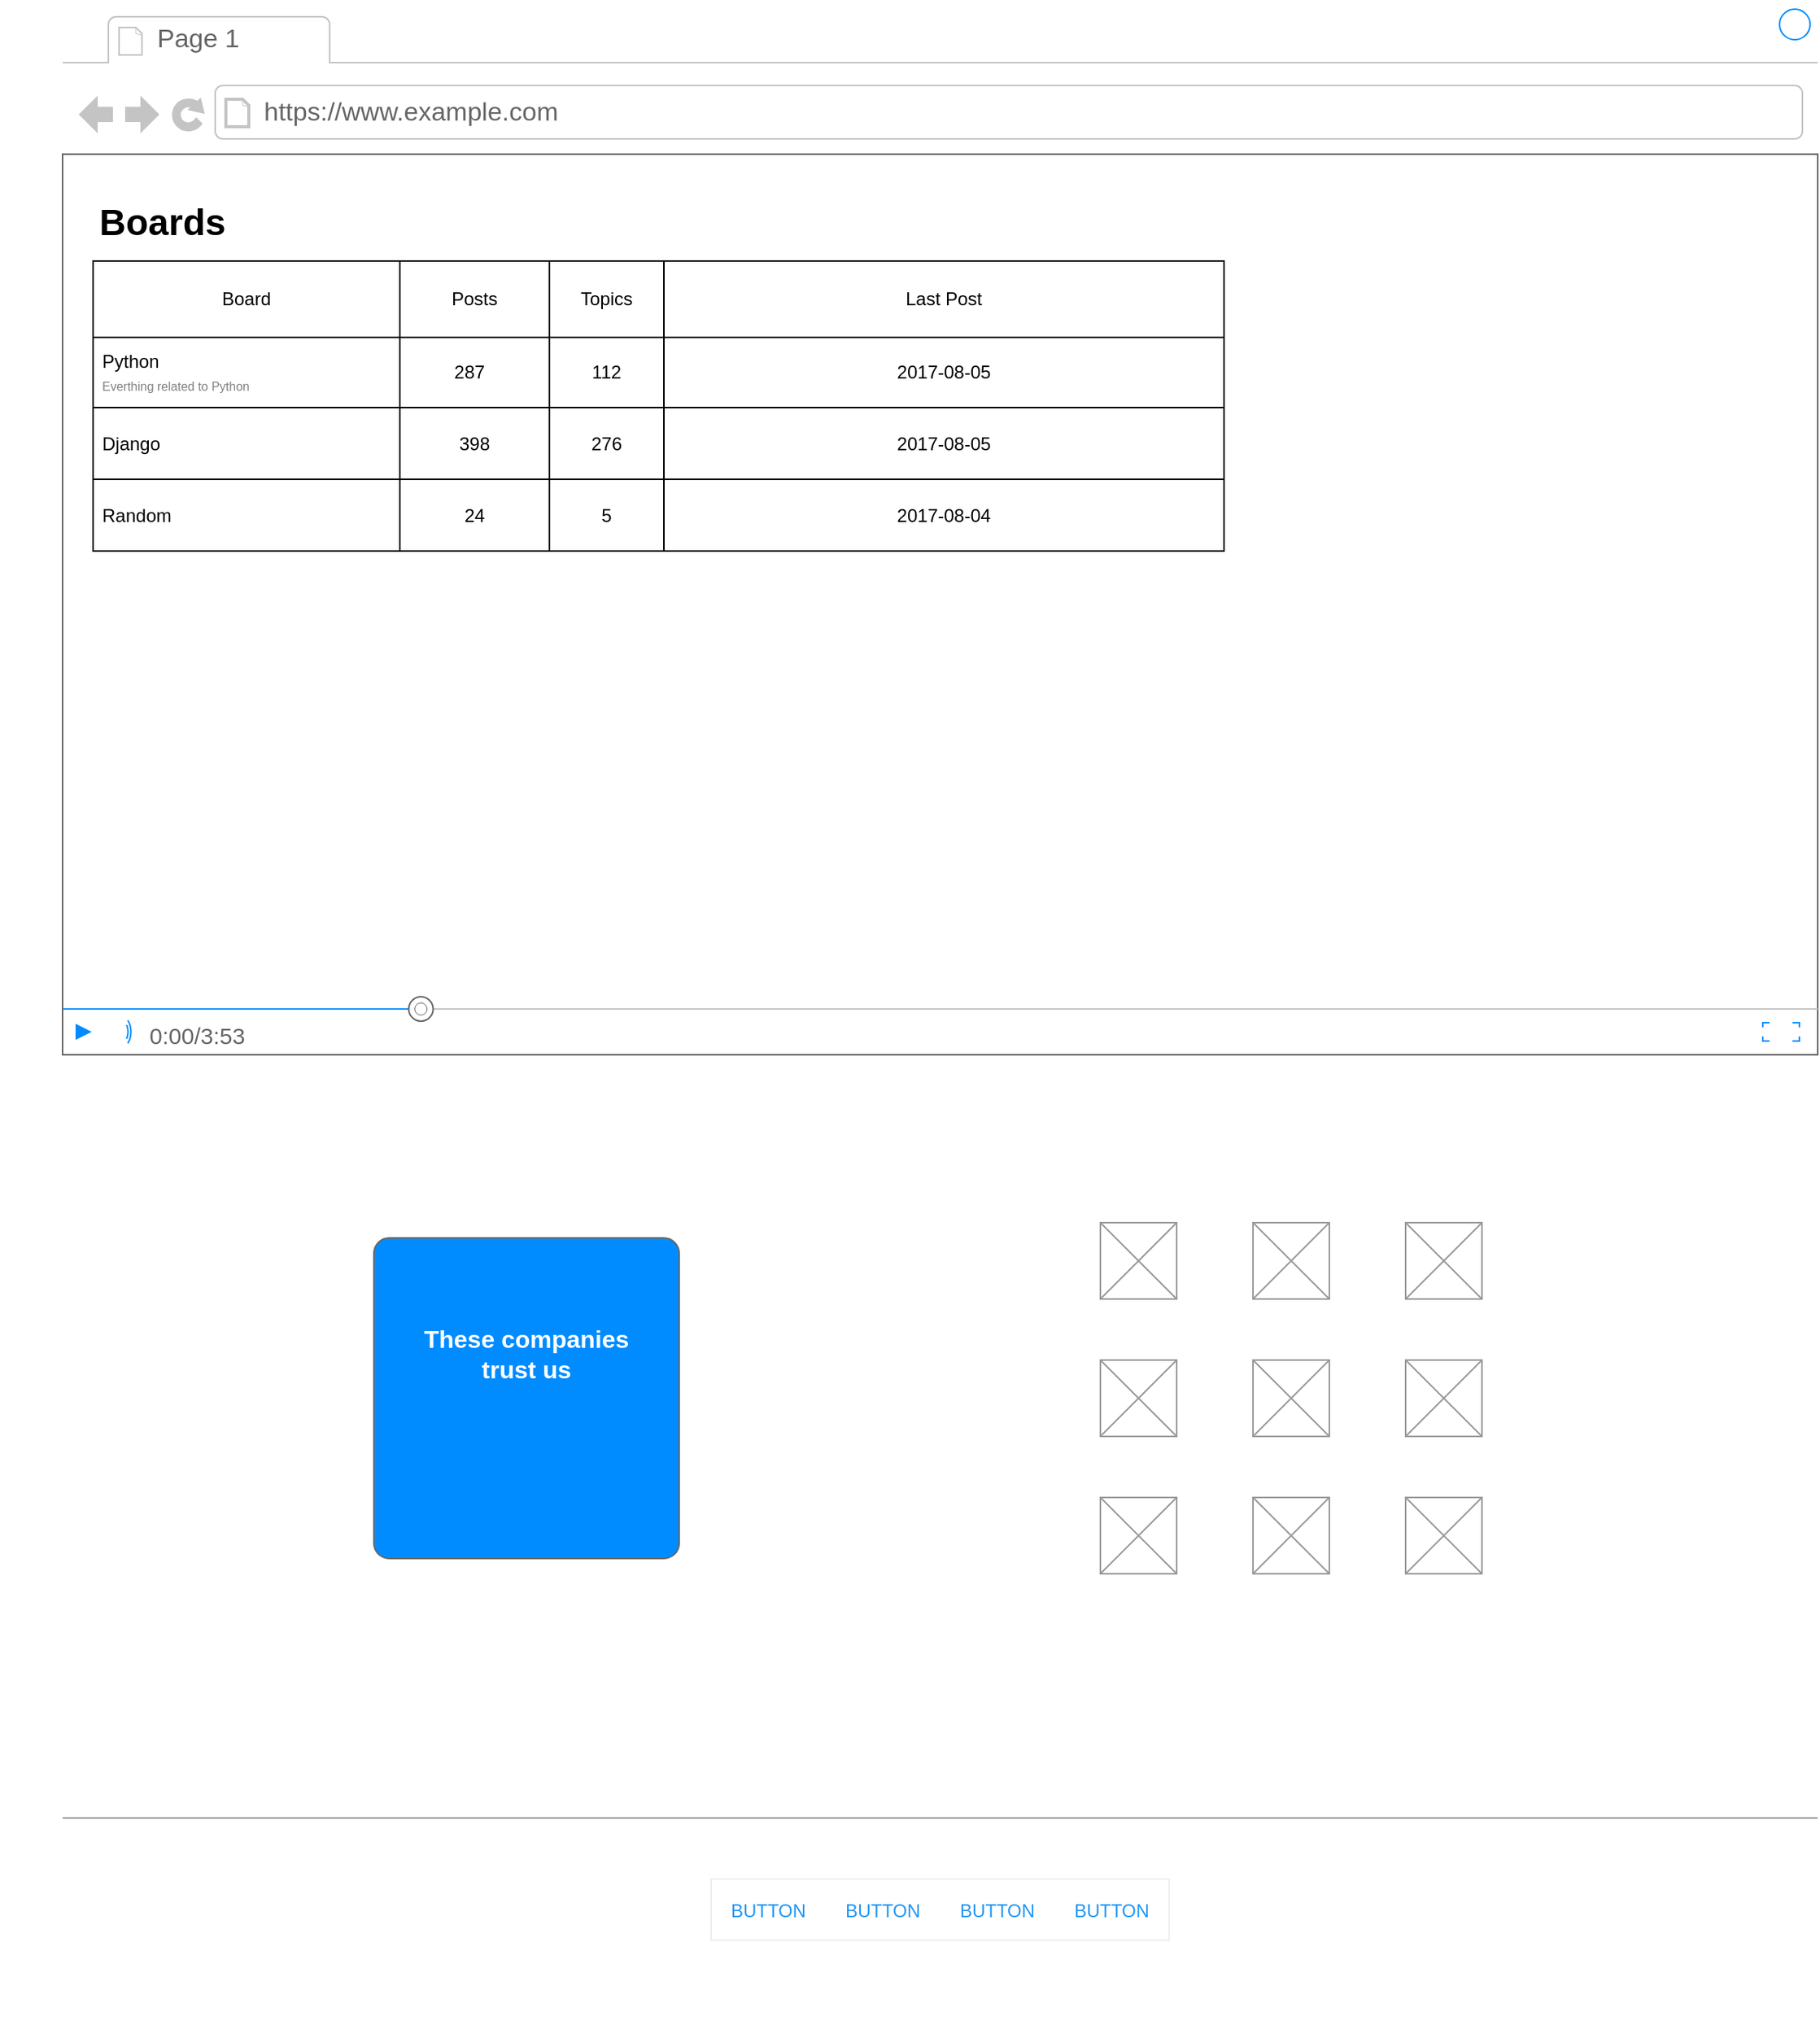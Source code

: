 <mxfile version="22.1.17" type="github">
  <diagram id="piDafpqhtRUU5qUU-vj8" name="Page-1">
    <mxGraphModel dx="1945" dy="913" grid="1" gridSize="10" guides="1" tooltips="1" connect="1" arrows="1" fold="1" page="1" pageScale="1" pageWidth="827" pageHeight="1169" math="0" shadow="0">
      <root>
        <mxCell id="0" />
        <mxCell id="1" parent="0" />
        <mxCell id="8962rQQDY3VNNf6We3Pp-1" value="" style="strokeWidth=1;shadow=0;dashed=0;align=center;html=1;shape=mxgraph.mockup.containers.browserWindow;rSize=0;strokeColor2=#008cff;strokeColor3=#c4c4c4;mainText=,;recursiveResize=0;strokeColor=#FFFFFF;fontColor=#FFFFFF;" parent="1" vertex="1">
          <mxGeometry x="30" y="20" width="1150" height="1330" as="geometry" />
        </mxCell>
        <mxCell id="8962rQQDY3VNNf6We3Pp-2" value="Page 1" style="strokeWidth=1;shadow=0;dashed=0;align=center;html=1;shape=mxgraph.mockup.containers.anchor;fontSize=17;fontColor=#666666;align=left;" parent="8962rQQDY3VNNf6We3Pp-1" vertex="1">
          <mxGeometry x="60" y="12" width="110" height="26" as="geometry" />
        </mxCell>
        <mxCell id="8962rQQDY3VNNf6We3Pp-3" value="https://www.example.com" style="strokeWidth=1;shadow=0;dashed=0;align=center;html=1;shape=mxgraph.mockup.containers.anchor;rSize=0;fontSize=17;fontColor=#666666;align=left;" parent="8962rQQDY3VNNf6We3Pp-1" vertex="1">
          <mxGeometry x="130" y="60" width="250" height="26" as="geometry" />
        </mxCell>
        <mxCell id="8962rQQDY3VNNf6We3Pp-4" value="" style="verticalLabelPosition=bottom;shadow=0;dashed=0;align=center;html=1;verticalAlign=top;strokeWidth=1;shape=mxgraph.mockup.containers.videoPlayer;strokeColor=#666666;strokeColor2=#008cff;strokeColor3=#c4c4c4;textColor=#666666;fillColor2=#008cff;barHeight=30;barPos=20;" parent="8962rQQDY3VNNf6We3Pp-1" vertex="1">
          <mxGeometry y="100" width="1150" height="590" as="geometry" />
        </mxCell>
        <mxCell id="8962rQQDY3VNNf6We3Pp-18" value="" style="verticalLabelPosition=bottom;shadow=0;dashed=0;align=center;html=1;verticalAlign=top;strokeWidth=1;shape=mxgraph.mockup.graphics.simpleIcon;strokeColor=#999999;fontSize=13;fontColor=#0066CC;" parent="8962rQQDY3VNNf6We3Pp-1" vertex="1">
          <mxGeometry x="680" y="800" width="50" height="50" as="geometry" />
        </mxCell>
        <mxCell id="8962rQQDY3VNNf6We3Pp-19" value="" style="verticalLabelPosition=bottom;shadow=0;dashed=0;align=center;html=1;verticalAlign=top;strokeWidth=1;shape=mxgraph.mockup.graphics.simpleIcon;strokeColor=#999999;fontSize=13;fontColor=#0066CC;" parent="8962rQQDY3VNNf6We3Pp-1" vertex="1">
          <mxGeometry x="780" y="800" width="50" height="50" as="geometry" />
        </mxCell>
        <mxCell id="8962rQQDY3VNNf6We3Pp-20" value="" style="verticalLabelPosition=bottom;shadow=0;dashed=0;align=center;html=1;verticalAlign=top;strokeWidth=1;shape=mxgraph.mockup.graphics.simpleIcon;strokeColor=#999999;fontSize=13;fontColor=#0066CC;" parent="8962rQQDY3VNNf6We3Pp-1" vertex="1">
          <mxGeometry x="880" y="800" width="50" height="50" as="geometry" />
        </mxCell>
        <mxCell id="8962rQQDY3VNNf6We3Pp-21" value="" style="verticalLabelPosition=bottom;shadow=0;dashed=0;align=center;html=1;verticalAlign=top;strokeWidth=1;shape=mxgraph.mockup.graphics.simpleIcon;strokeColor=#999999;fontSize=13;fontColor=#0066CC;" parent="8962rQQDY3VNNf6We3Pp-1" vertex="1">
          <mxGeometry x="680" y="890" width="50" height="50" as="geometry" />
        </mxCell>
        <mxCell id="8962rQQDY3VNNf6We3Pp-22" value="" style="verticalLabelPosition=bottom;shadow=0;dashed=0;align=center;html=1;verticalAlign=top;strokeWidth=1;shape=mxgraph.mockup.graphics.simpleIcon;strokeColor=#999999;fontSize=13;fontColor=#0066CC;" parent="8962rQQDY3VNNf6We3Pp-1" vertex="1">
          <mxGeometry x="780" y="890" width="50" height="50" as="geometry" />
        </mxCell>
        <mxCell id="8962rQQDY3VNNf6We3Pp-23" value="" style="verticalLabelPosition=bottom;shadow=0;dashed=0;align=center;html=1;verticalAlign=top;strokeWidth=1;shape=mxgraph.mockup.graphics.simpleIcon;strokeColor=#999999;fontSize=13;fontColor=#0066CC;" parent="8962rQQDY3VNNf6We3Pp-1" vertex="1">
          <mxGeometry x="880" y="890" width="50" height="50" as="geometry" />
        </mxCell>
        <mxCell id="8962rQQDY3VNNf6We3Pp-24" value="" style="verticalLabelPosition=bottom;shadow=0;dashed=0;align=center;html=1;verticalAlign=top;strokeWidth=1;shape=mxgraph.mockup.graphics.simpleIcon;strokeColor=#999999;fontSize=13;fontColor=#0066CC;" parent="8962rQQDY3VNNf6We3Pp-1" vertex="1">
          <mxGeometry x="680" y="980" width="50" height="50" as="geometry" />
        </mxCell>
        <mxCell id="8962rQQDY3VNNf6We3Pp-25" value="" style="verticalLabelPosition=bottom;shadow=0;dashed=0;align=center;html=1;verticalAlign=top;strokeWidth=1;shape=mxgraph.mockup.graphics.simpleIcon;strokeColor=#999999;fontSize=13;fontColor=#0066CC;" parent="8962rQQDY3VNNf6We3Pp-1" vertex="1">
          <mxGeometry x="780" y="980" width="50" height="50" as="geometry" />
        </mxCell>
        <mxCell id="8962rQQDY3VNNf6We3Pp-26" value="" style="verticalLabelPosition=bottom;shadow=0;dashed=0;align=center;html=1;verticalAlign=top;strokeWidth=1;shape=mxgraph.mockup.graphics.simpleIcon;strokeColor=#999999;fontSize=13;fontColor=#0066CC;" parent="8962rQQDY3VNNf6We3Pp-1" vertex="1">
          <mxGeometry x="880" y="980" width="50" height="50" as="geometry" />
        </mxCell>
        <mxCell id="8962rQQDY3VNNf6We3Pp-27" value="" style="strokeWidth=1;shadow=0;dashed=0;align=center;html=1;shape=mxgraph.mockup.buttons.multiButton;fillColor=#008cff;strokeColor=#666666;mainText=;subText=;fontSize=13;fontColor=#0066CC;" parent="8962rQQDY3VNNf6We3Pp-1" vertex="1">
          <mxGeometry x="204" y="810" width="200" height="210" as="geometry" />
        </mxCell>
        <mxCell id="8962rQQDY3VNNf6We3Pp-28" value="These companies&lt;br&gt;trust us" style="strokeWidth=1;shadow=0;dashed=0;align=center;html=1;shape=mxgraph.mockup.anchor;fontSize=16;fontColor=#ffffff;fontStyle=1;whiteSpace=wrap;" parent="8962rQQDY3VNNf6We3Pp-27" vertex="1">
          <mxGeometry y="33.6" width="200" height="84" as="geometry" />
        </mxCell>
        <mxCell id="8962rQQDY3VNNf6We3Pp-29" value="" style="strokeWidth=1;shadow=0;dashed=0;align=center;html=1;shape=mxgraph.mockup.anchor;fontSize=12;fontColor=#ffffff;fontStyle=1;whiteSpace=wrap;" parent="8962rQQDY3VNNf6We3Pp-27" vertex="1">
          <mxGeometry y="126" width="200" height="42" as="geometry" />
        </mxCell>
        <mxCell id="8962rQQDY3VNNf6We3Pp-35" value="" style="verticalLabelPosition=bottom;shadow=0;dashed=0;align=center;html=1;verticalAlign=top;strokeWidth=1;shape=mxgraph.mockup.markup.line;strokeColor=#999999;fillColor=#008CFF;fontSize=13;fontColor=#0066CC;" parent="8962rQQDY3VNNf6We3Pp-1" vertex="1">
          <mxGeometry y="1180" width="1150" height="20" as="geometry" />
        </mxCell>
        <mxCell id="8962rQQDY3VNNf6We3Pp-30" value="" style="shape=rect;fillColor=#ffffff;strokeColor=#eeeeee;shadow=0;fontSize=13;fontColor=#0066CC;" parent="8962rQQDY3VNNf6We3Pp-1" vertex="1">
          <mxGeometry x="425" y="1230" width="300" height="40" as="geometry" />
        </mxCell>
        <mxCell id="8962rQQDY3VNNf6We3Pp-31" value="BUTTON" style="shape=rect;strokeColor=none;fillColor=none;fontSize=12;fontColor=#2196F3;dashed=0;" parent="8962rQQDY3VNNf6We3Pp-30" vertex="1">
          <mxGeometry width="75" height="40" as="geometry" />
        </mxCell>
        <mxCell id="8962rQQDY3VNNf6We3Pp-32" value="BUTTON" style="shape=rect;strokeColor=none;fillColor=none;fontSize=12;fontColor=#2196F3;dashed=0;" parent="8962rQQDY3VNNf6We3Pp-30" vertex="1">
          <mxGeometry x="75" width="75" height="40" as="geometry" />
        </mxCell>
        <mxCell id="8962rQQDY3VNNf6We3Pp-33" value="BUTTON" style="shape=rect;strokeColor=none;fillColor=none;fontSize=12;fontColor=#2196F3;dashed=0;" parent="8962rQQDY3VNNf6We3Pp-30" vertex="1">
          <mxGeometry x="150" width="75" height="40" as="geometry" />
        </mxCell>
        <mxCell id="8962rQQDY3VNNf6We3Pp-34" value="BUTTON" style="shape=rect;strokeColor=none;fillColor=none;fontSize=12;fontColor=#2196F3;dashed=0;" parent="8962rQQDY3VNNf6We3Pp-30" vertex="1">
          <mxGeometry x="225" width="75" height="40" as="geometry" />
        </mxCell>
        <mxCell id="8962rQQDY3VNNf6We3Pp-36" value="" style="shape=image;html=1;verticalAlign=top;verticalLabelPosition=bottom;labelBackgroundColor=#ffffff;imageAspect=0;aspect=fixed;image=https://cdn3.iconfinder.com/data/icons/peelicons-vol-1/50/LinkedIn-128.png;fillColor=#008CFF;fontSize=13;fontColor=#0066CC;" parent="8962rQQDY3VNNf6We3Pp-1" vertex="1">
          <mxGeometry x="870" y="1235" width="30" height="30" as="geometry" />
        </mxCell>
        <mxCell id="8962rQQDY3VNNf6We3Pp-37" value="" style="shape=image;html=1;verticalAlign=top;verticalLabelPosition=bottom;labelBackgroundColor=#ffffff;imageAspect=0;aspect=fixed;image=https://cdn3.iconfinder.com/data/icons/peelicons-vol-1/50/Facebook-128.png;fillColor=#008CFF;fontSize=13;fontColor=#0066CC;" parent="8962rQQDY3VNNf6We3Pp-1" vertex="1">
          <mxGeometry x="920" y="1235" width="30" height="30" as="geometry" />
        </mxCell>
        <mxCell id="8962rQQDY3VNNf6We3Pp-38" value="" style="shape=image;html=1;verticalAlign=top;verticalLabelPosition=bottom;labelBackgroundColor=#ffffff;imageAspect=0;aspect=fixed;image=https://cdn3.iconfinder.com/data/icons/peelicons-vol-1/50/Twitter-128.png;fillColor=#008CFF;fontSize=13;fontColor=#0066CC;" parent="8962rQQDY3VNNf6We3Pp-1" vertex="1">
          <mxGeometry x="970" y="1235" width="30" height="30" as="geometry" />
        </mxCell>
        <mxCell id="S-aHRPFoCMXhp_Hrwsch-1" value="Boards" style="text;strokeColor=none;fillColor=none;html=1;fontSize=24;fontStyle=1;verticalAlign=middle;align=center;" vertex="1" parent="8962rQQDY3VNNf6We3Pp-1">
          <mxGeometry x="-41" y="140" width="211" height="10" as="geometry" />
        </mxCell>
        <mxCell id="S-aHRPFoCMXhp_Hrwsch-2" value="" style="childLayout=tableLayout;recursiveResize=0;shadow=0;fillColor=default;align=right;strokeColor=default;" vertex="1" parent="8962rQQDY3VNNf6We3Pp-1">
          <mxGeometry x="20" y="170" width="741" height="190" as="geometry" />
        </mxCell>
        <mxCell id="S-aHRPFoCMXhp_Hrwsch-3" value="" style="shape=tableRow;horizontal=0;startSize=0;swimlaneHead=0;swimlaneBody=0;top=0;left=0;bottom=0;right=0;dropTarget=0;collapsible=0;recursiveResize=0;expand=0;fontStyle=0;fillColor=none;strokeColor=inherit;" vertex="1" parent="S-aHRPFoCMXhp_Hrwsch-2">
          <mxGeometry width="741" height="50" as="geometry" />
        </mxCell>
        <mxCell id="S-aHRPFoCMXhp_Hrwsch-4" value="Board" style="connectable=0;recursiveResize=0;strokeColor=inherit;fillColor=none;align=center;whiteSpace=wrap;html=1;" vertex="1" parent="S-aHRPFoCMXhp_Hrwsch-3">
          <mxGeometry width="201" height="50" as="geometry">
            <mxRectangle width="201" height="50" as="alternateBounds" />
          </mxGeometry>
        </mxCell>
        <mxCell id="S-aHRPFoCMXhp_Hrwsch-5" value="Posts" style="connectable=0;recursiveResize=0;strokeColor=inherit;fillColor=none;align=center;whiteSpace=wrap;html=1;" vertex="1" parent="S-aHRPFoCMXhp_Hrwsch-3">
          <mxGeometry x="201" width="98" height="50" as="geometry">
            <mxRectangle width="98" height="50" as="alternateBounds" />
          </mxGeometry>
        </mxCell>
        <mxCell id="S-aHRPFoCMXhp_Hrwsch-6" value="Topics" style="connectable=0;recursiveResize=0;strokeColor=inherit;fillColor=none;align=center;whiteSpace=wrap;html=1;" vertex="1" parent="S-aHRPFoCMXhp_Hrwsch-3">
          <mxGeometry x="299" width="75" height="50" as="geometry">
            <mxRectangle width="75" height="50" as="alternateBounds" />
          </mxGeometry>
        </mxCell>
        <mxCell id="S-aHRPFoCMXhp_Hrwsch-15" value="Last Post" style="connectable=0;recursiveResize=0;strokeColor=inherit;fillColor=none;align=center;whiteSpace=wrap;html=1;" vertex="1" parent="S-aHRPFoCMXhp_Hrwsch-3">
          <mxGeometry x="374" width="367" height="50" as="geometry">
            <mxRectangle width="367" height="50" as="alternateBounds" />
          </mxGeometry>
        </mxCell>
        <mxCell id="S-aHRPFoCMXhp_Hrwsch-7" style="shape=tableRow;horizontal=0;startSize=0;swimlaneHead=0;swimlaneBody=0;top=0;left=0;bottom=0;right=0;dropTarget=0;collapsible=0;recursiveResize=0;expand=0;fontStyle=0;fillColor=none;strokeColor=inherit;" vertex="1" parent="S-aHRPFoCMXhp_Hrwsch-2">
          <mxGeometry y="50" width="741" height="46" as="geometry" />
        </mxCell>
        <mxCell id="S-aHRPFoCMXhp_Hrwsch-8" value="Python&lt;br&gt;&lt;font color=&quot;#808080&quot; style=&quot;font-size: 8px;&quot;&gt;Everthing related to Python&lt;/font&gt;" style="connectable=0;recursiveResize=0;strokeColor=inherit;fillColor=none;align=left;whiteSpace=wrap;html=1;spacingLeft=4;" vertex="1" parent="S-aHRPFoCMXhp_Hrwsch-7">
          <mxGeometry width="201" height="46" as="geometry">
            <mxRectangle width="201" height="46" as="alternateBounds" />
          </mxGeometry>
        </mxCell>
        <mxCell id="S-aHRPFoCMXhp_Hrwsch-9" value="287&lt;span style=&quot;white-space: pre;&quot;&gt;&#x9;&lt;/span&gt;" style="connectable=0;recursiveResize=0;strokeColor=inherit;fillColor=none;align=center;whiteSpace=wrap;html=1;" vertex="1" parent="S-aHRPFoCMXhp_Hrwsch-7">
          <mxGeometry x="201" width="98" height="46" as="geometry">
            <mxRectangle width="98" height="46" as="alternateBounds" />
          </mxGeometry>
        </mxCell>
        <mxCell id="S-aHRPFoCMXhp_Hrwsch-10" value="112" style="connectable=0;recursiveResize=0;strokeColor=inherit;fillColor=none;align=center;whiteSpace=wrap;html=1;" vertex="1" parent="S-aHRPFoCMXhp_Hrwsch-7">
          <mxGeometry x="299" width="75" height="46" as="geometry">
            <mxRectangle width="75" height="46" as="alternateBounds" />
          </mxGeometry>
        </mxCell>
        <mxCell id="S-aHRPFoCMXhp_Hrwsch-16" value="2017-08-05" style="connectable=0;recursiveResize=0;strokeColor=inherit;fillColor=none;align=center;whiteSpace=wrap;html=1;" vertex="1" parent="S-aHRPFoCMXhp_Hrwsch-7">
          <mxGeometry x="374" width="367" height="46" as="geometry">
            <mxRectangle width="367" height="46" as="alternateBounds" />
          </mxGeometry>
        </mxCell>
        <mxCell id="S-aHRPFoCMXhp_Hrwsch-11" style="shape=tableRow;horizontal=0;startSize=0;swimlaneHead=0;swimlaneBody=0;top=0;left=0;bottom=0;right=0;dropTarget=0;collapsible=0;recursiveResize=0;expand=0;fontStyle=0;fillColor=none;strokeColor=inherit;" vertex="1" parent="S-aHRPFoCMXhp_Hrwsch-2">
          <mxGeometry y="96" width="741" height="47" as="geometry" />
        </mxCell>
        <mxCell id="S-aHRPFoCMXhp_Hrwsch-12" value="Django" style="connectable=0;recursiveResize=0;strokeColor=inherit;fillColor=none;align=left;whiteSpace=wrap;html=1;spacingLeft=4;" vertex="1" parent="S-aHRPFoCMXhp_Hrwsch-11">
          <mxGeometry width="201" height="47" as="geometry">
            <mxRectangle width="201" height="47" as="alternateBounds" />
          </mxGeometry>
        </mxCell>
        <mxCell id="S-aHRPFoCMXhp_Hrwsch-13" value="398&lt;br&gt;" style="connectable=0;recursiveResize=0;strokeColor=inherit;fillColor=none;align=center;whiteSpace=wrap;html=1;" vertex="1" parent="S-aHRPFoCMXhp_Hrwsch-11">
          <mxGeometry x="201" width="98" height="47" as="geometry">
            <mxRectangle width="98" height="47" as="alternateBounds" />
          </mxGeometry>
        </mxCell>
        <mxCell id="S-aHRPFoCMXhp_Hrwsch-14" value="276" style="connectable=0;recursiveResize=0;strokeColor=inherit;fillColor=none;align=center;whiteSpace=wrap;html=1;" vertex="1" parent="S-aHRPFoCMXhp_Hrwsch-11">
          <mxGeometry x="299" width="75" height="47" as="geometry">
            <mxRectangle width="75" height="47" as="alternateBounds" />
          </mxGeometry>
        </mxCell>
        <mxCell id="S-aHRPFoCMXhp_Hrwsch-17" value="2017-08-05" style="connectable=0;recursiveResize=0;strokeColor=inherit;fillColor=none;align=center;whiteSpace=wrap;html=1;" vertex="1" parent="S-aHRPFoCMXhp_Hrwsch-11">
          <mxGeometry x="374" width="367" height="47" as="geometry">
            <mxRectangle width="367" height="47" as="alternateBounds" />
          </mxGeometry>
        </mxCell>
        <mxCell id="S-aHRPFoCMXhp_Hrwsch-21" style="shape=tableRow;horizontal=0;startSize=0;swimlaneHead=0;swimlaneBody=0;top=0;left=0;bottom=0;right=0;dropTarget=0;collapsible=0;recursiveResize=0;expand=0;fontStyle=0;fillColor=none;strokeColor=inherit;" vertex="1" parent="S-aHRPFoCMXhp_Hrwsch-2">
          <mxGeometry y="143" width="741" height="47" as="geometry" />
        </mxCell>
        <mxCell id="S-aHRPFoCMXhp_Hrwsch-22" value="Random" style="connectable=0;recursiveResize=0;strokeColor=inherit;fillColor=none;align=left;whiteSpace=wrap;html=1;spacingLeft=4;" vertex="1" parent="S-aHRPFoCMXhp_Hrwsch-21">
          <mxGeometry width="201" height="47" as="geometry">
            <mxRectangle width="201" height="47" as="alternateBounds" />
          </mxGeometry>
        </mxCell>
        <mxCell id="S-aHRPFoCMXhp_Hrwsch-23" value="24" style="connectable=0;recursiveResize=0;strokeColor=inherit;fillColor=none;align=center;whiteSpace=wrap;html=1;" vertex="1" parent="S-aHRPFoCMXhp_Hrwsch-21">
          <mxGeometry x="201" width="98" height="47" as="geometry">
            <mxRectangle width="98" height="47" as="alternateBounds" />
          </mxGeometry>
        </mxCell>
        <mxCell id="S-aHRPFoCMXhp_Hrwsch-24" value="5" style="connectable=0;recursiveResize=0;strokeColor=inherit;fillColor=none;align=center;whiteSpace=wrap;html=1;" vertex="1" parent="S-aHRPFoCMXhp_Hrwsch-21">
          <mxGeometry x="299" width="75" height="47" as="geometry">
            <mxRectangle width="75" height="47" as="alternateBounds" />
          </mxGeometry>
        </mxCell>
        <mxCell id="S-aHRPFoCMXhp_Hrwsch-26" value="2017-08-04" style="connectable=0;recursiveResize=0;strokeColor=inherit;fillColor=none;align=center;whiteSpace=wrap;html=1;" vertex="1" parent="S-aHRPFoCMXhp_Hrwsch-21">
          <mxGeometry x="374" width="367" height="47" as="geometry">
            <mxRectangle width="367" height="47" as="alternateBounds" />
          </mxGeometry>
        </mxCell>
      </root>
    </mxGraphModel>
  </diagram>
</mxfile>
